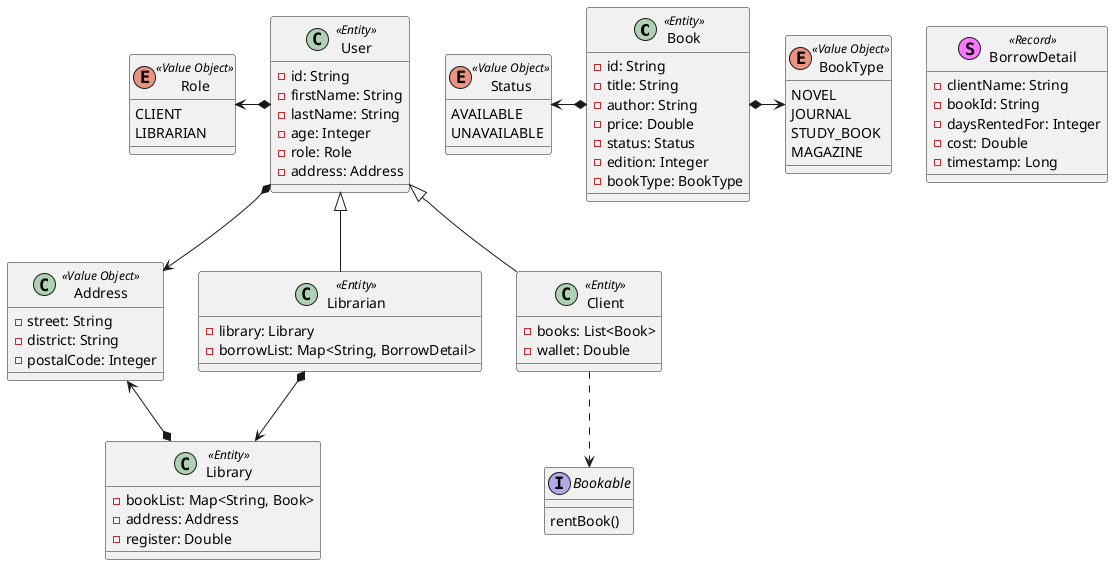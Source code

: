 @startuml
'https://plantuml.com/class-diagram

class Book <<Entity>> {
-id: String
-title: String
-author: String
-price: Double
-status: Status
-edition: Integer
-bookType: BookType
}

class User <<Entity>> {
-id: String
-firstName: String
-lastName: String
-age: Integer
-role: Role
-address: Address
}

class Client <<Entity>> {
-books: List<Book>
-wallet: Double
}

interface Bookable {
rentBook()
}

class Librarian <<Entity>> {
-library: Library
-borrowList: Map<String, BorrowDetail>
}

class Library <<Entity>> {
-bookList: Map<String, Book>
-address: Address
-register: Double
}

class Address <<Value Object>> {
-street: String
-district: String
-postalCode: Integer
}

enum Status <<Value Object>> {
AVAILABLE
UNAVAILABLE
}

enum Role <<Value Object>> {
CLIENT
LIBRARIAN
}

enum BookType <<Value Object>> {
NOVEL
JOURNAL
STUDY_BOOK
MAGAZINE
}

stereotype BorrowDetail <<Record>> {
-clientName: String
-bookId: String
-daysRentedFor: Integer
-cost: Double
-timestamp: Long
}

Book *--left> Status
User *--left> Role
User *--> Address
Librarian *--> Library
Library *--up> Address
Book *--right> BookType

Client --up|> User
Librarian --up|> User
Client ..> Bookable

/'interface ClientService {
returnBook()
findAllBooks()
sortBooksByPrice()
sortBooksByTitle()
searchBookByTitle()
searchBooksByCategory()
}

interface LibrarianService {
removeBook()
addBook()
invoice()
removeBookById()
displayBookList()
displayBorrowList()
takeBackBook()
}

class ClientServiceImpl {
}

class LibrarianServiceImpl {
}

ClientServiceImpl ..> ClientService
ClientServiceImpl *--up> Client
ClientServiceImpl *--> LibrarianServiceImpl
LibrarianServiceImpl ..> LibrarianService
LibrarianServiceImpl *--left> Librarian'/

@enduml
